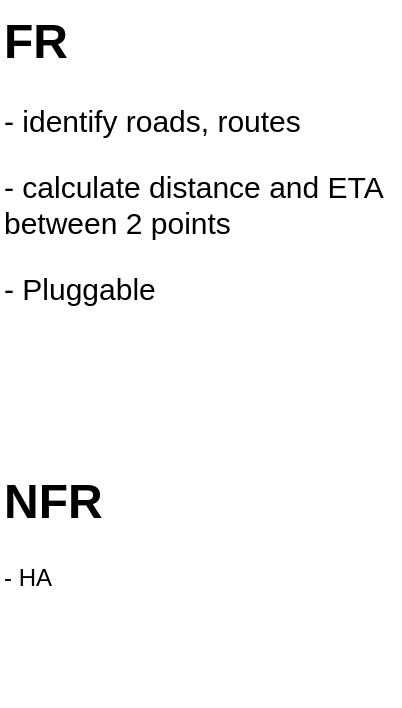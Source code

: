 <mxfile version="24.8.0">
  <diagram name="Trang-1" id="DE8pqIgVtdc-5F2qJ1p6">
    <mxGraphModel dx="2261" dy="780" grid="1" gridSize="10" guides="1" tooltips="1" connect="1" arrows="1" fold="1" page="1" pageScale="1" pageWidth="827" pageHeight="1169" math="0" shadow="0">
      <root>
        <mxCell id="0" />
        <mxCell id="1" parent="0" />
        <mxCell id="EQ2ouVLOCZ-GTFMunYQr-11" value="&lt;h1 style=&quot;margin-top: 0px;&quot;&gt;FR&lt;/h1&gt;&lt;p style=&quot;font-size: 15px;&quot;&gt;- identify roads, routes&lt;/p&gt;&lt;p style=&quot;font-size: 15px;&quot;&gt;- calculate distance and ETA between 2 points&lt;/p&gt;&lt;p style=&quot;font-size: 15px;&quot;&gt;- Pluggable&amp;nbsp;&lt;/p&gt;&lt;p style=&quot;font-size: 15px;&quot;&gt;&lt;br&gt;&lt;/p&gt;" style="text;html=1;whiteSpace=wrap;overflow=hidden;rounded=0;" vertex="1" parent="1">
          <mxGeometry x="-820" width="200" height="170" as="geometry" />
        </mxCell>
        <mxCell id="EQ2ouVLOCZ-GTFMunYQr-12" value="&lt;h1 style=&quot;margin-top: 0px;&quot;&gt;NFR&lt;/h1&gt;&lt;p&gt;- HA&lt;/p&gt;&lt;p&gt;&lt;br&gt;&lt;/p&gt;" style="text;html=1;whiteSpace=wrap;overflow=hidden;rounded=0;" vertex="1" parent="1">
          <mxGeometry x="-820" y="230" width="180" height="120" as="geometry" />
        </mxCell>
      </root>
    </mxGraphModel>
  </diagram>
</mxfile>
